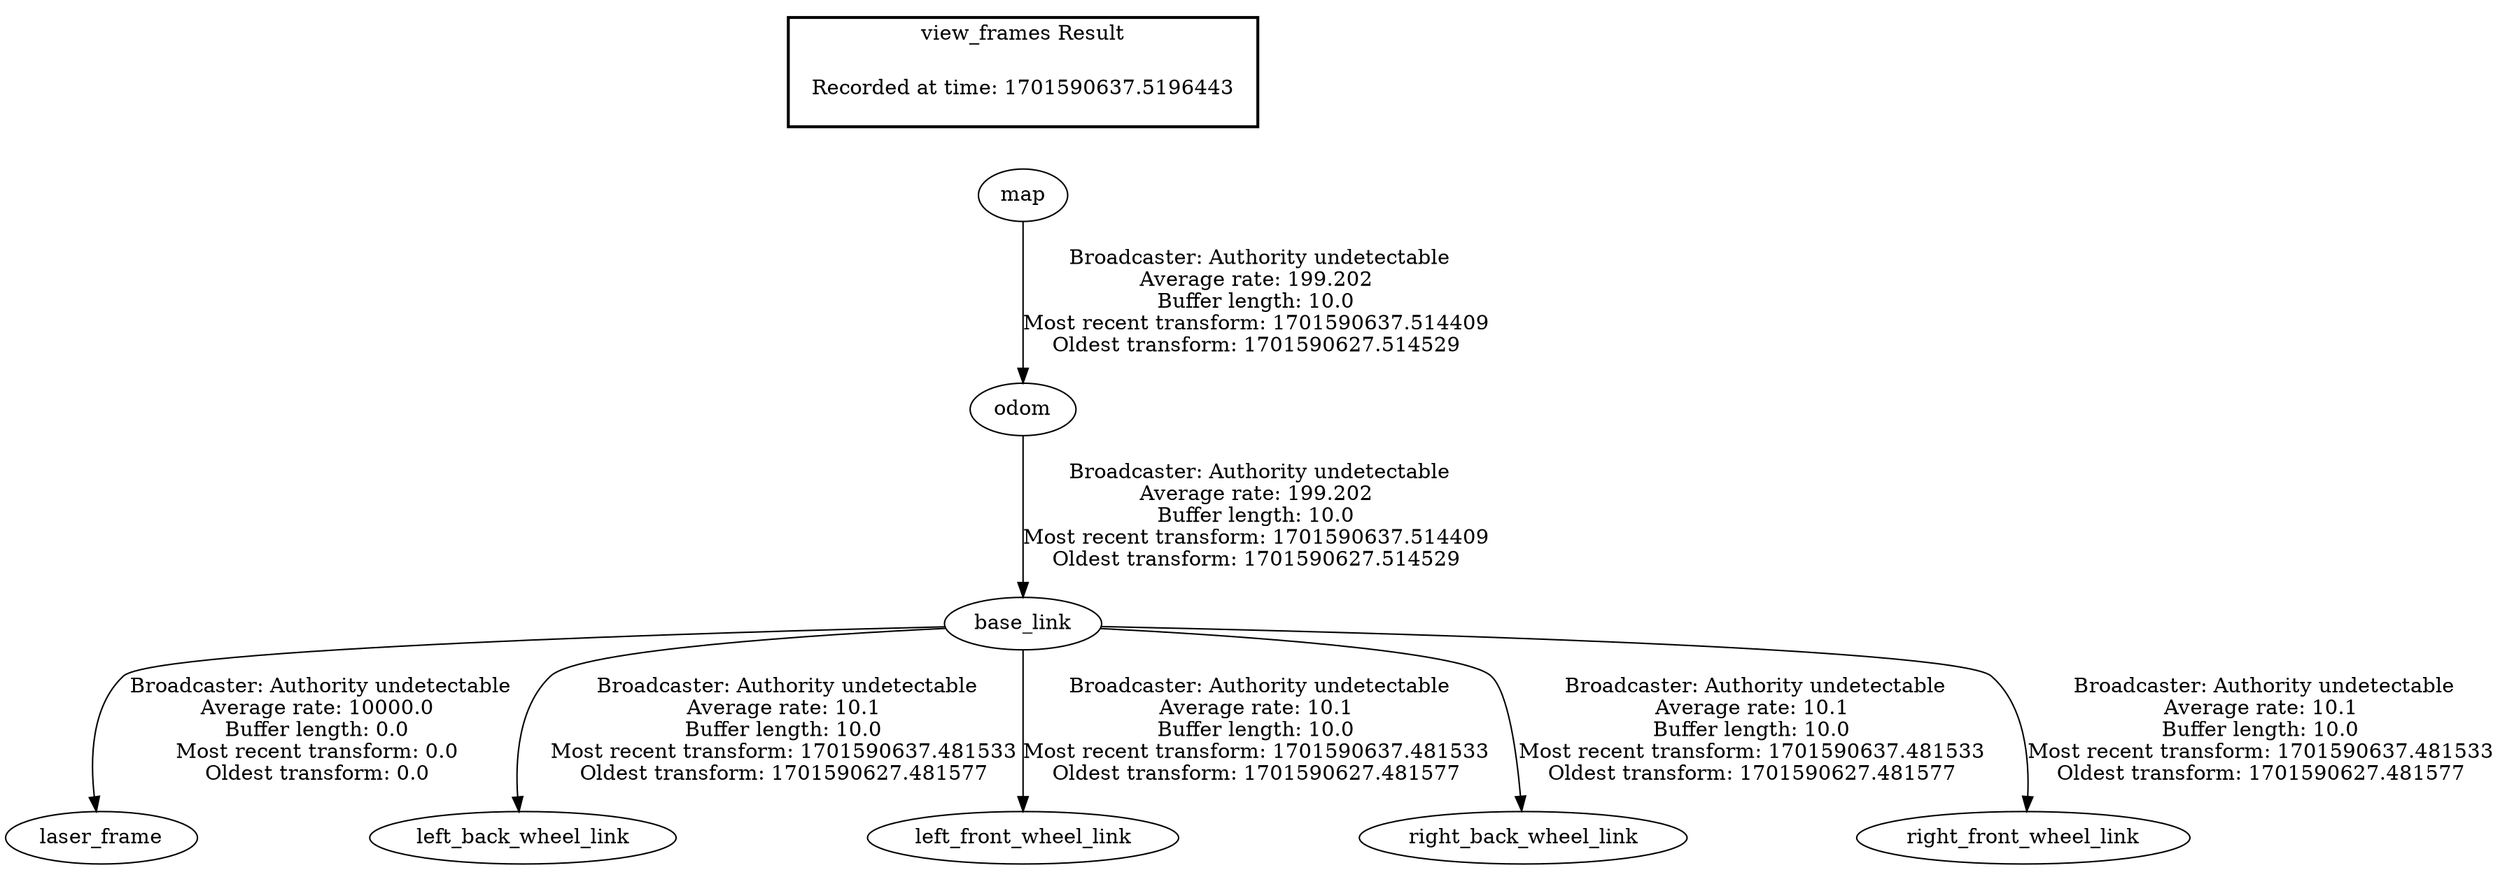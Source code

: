 digraph G {
"base_link" -> "laser_frame"[label=" Broadcaster: Authority undetectable\nAverage rate: 10000.0\nBuffer length: 0.0\nMost recent transform: 0.0\nOldest transform: 0.0\n"];
"odom" -> "base_link"[label=" Broadcaster: Authority undetectable\nAverage rate: 199.202\nBuffer length: 10.0\nMost recent transform: 1701590637.514409\nOldest transform: 1701590627.514529\n"];
"map" -> "odom"[label=" Broadcaster: Authority undetectable\nAverage rate: 199.202\nBuffer length: 10.0\nMost recent transform: 1701590637.514409\nOldest transform: 1701590627.514529\n"];
"base_link" -> "left_back_wheel_link"[label=" Broadcaster: Authority undetectable\nAverage rate: 10.1\nBuffer length: 10.0\nMost recent transform: 1701590637.481533\nOldest transform: 1701590627.481577\n"];
"base_link" -> "left_front_wheel_link"[label=" Broadcaster: Authority undetectable\nAverage rate: 10.1\nBuffer length: 10.0\nMost recent transform: 1701590637.481533\nOldest transform: 1701590627.481577\n"];
"base_link" -> "right_back_wheel_link"[label=" Broadcaster: Authority undetectable\nAverage rate: 10.1\nBuffer length: 10.0\nMost recent transform: 1701590637.481533\nOldest transform: 1701590627.481577\n"];
"base_link" -> "right_front_wheel_link"[label=" Broadcaster: Authority undetectable\nAverage rate: 10.1\nBuffer length: 10.0\nMost recent transform: 1701590637.481533\nOldest transform: 1701590627.481577\n"];
edge [style=invis];
 subgraph cluster_legend { style=bold; color=black; label ="view_frames Result";
"Recorded at time: 1701590637.5196443"[ shape=plaintext ] ;
}->"map";
}